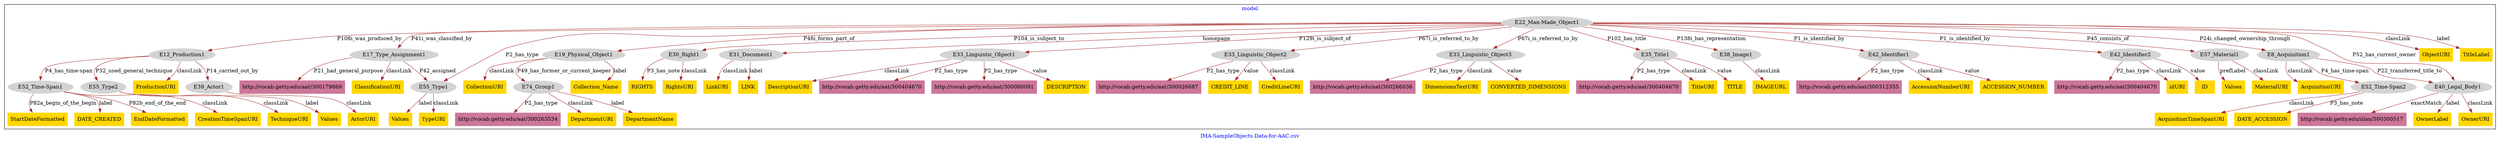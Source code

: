 digraph n0 {
fontcolor="blue"
remincross="true"
label="IMA-SampleObjects-Data-for-AAC.csv"
subgraph cluster {
label="model"
n2[style="filled",color="white",fillcolor="lightgray",label="E12_Production1"];
n3[style="filled",color="white",fillcolor="lightgray",label="E39_Actor1"];
n4[style="filled",color="white",fillcolor="lightgray",label="E52_Time-Span1"];
n5[style="filled",color="white",fillcolor="lightgray",label="E55_Type2"];
n6[style="filled",color="white",fillcolor="lightgray",label="E17_Type_Assignment1"];
n7[style="filled",color="white",fillcolor="lightgray",label="E55_Type1"];
n8[style="filled",color="white",fillcolor="lightgray",label="E19_Physical_Object1"];
n9[style="filled",color="white",fillcolor="lightgray",label="E74_Group1"];
n10[style="filled",color="white",fillcolor="lightgray",label="E22_Man-Made_Object1"];
n11[style="filled",color="white",fillcolor="lightgray",label="E30_Right1"];
n12[style="filled",color="white",fillcolor="lightgray",label="E31_Document1"];
n13[style="filled",color="white",fillcolor="lightgray",label="E33_Linguistic_Object1"];
n14[style="filled",color="white",fillcolor="lightgray",label="E33_Linguistic_Object2"];
n15[style="filled",color="white",fillcolor="lightgray",label="E33_Linguistic_Object3"];
n16[style="filled",color="white",fillcolor="lightgray",label="E35_Title1"];
n17[style="filled",color="white",fillcolor="lightgray",label="E38_Image1"];
n18[style="filled",color="white",fillcolor="lightgray",label="E42_Identifier1"];
n19[style="filled",color="white",fillcolor="lightgray",label="E42_Identifier2"];
n20[style="filled",color="white",fillcolor="lightgray",label="E57_Material1"];
n21[style="filled",color="white",fillcolor="lightgray",label="E8_Acquisition1"];
n22[style="filled",color="white",fillcolor="lightgray",label="E40_Legal_Body1"];
n23[style="filled",color="white",fillcolor="lightgray",label="E52_Time-Span2"];
n24[shape="plaintext",style="filled",fillcolor="gold",label="ObjectURI"];
n25[shape="plaintext",style="filled",fillcolor="gold",label="ClassificationURI"];
n26[shape="plaintext",style="filled",fillcolor="gold",label="DepartmentURI"];
n27[shape="plaintext",style="filled",fillcolor="gold",label="DimensionsTextURI"];
n28[shape="plaintext",style="filled",fillcolor="gold",label="StartDateFormatted"];
n29[shape="plaintext",style="filled",fillcolor="gold",label="CREDIT_LINE"];
n30[shape="plaintext",style="filled",fillcolor="gold",label="AcquisitionTimeSpanURI"];
n31[shape="plaintext",style="filled",fillcolor="gold",label="DESCRIPTION"];
n32[shape="plaintext",style="filled",fillcolor="gold",label="TitleURI"];
n33[shape="plaintext",style="filled",fillcolor="gold",label="AcquisitionURI"];
n34[shape="plaintext",style="filled",fillcolor="gold",label="TypeURI"];
n35[shape="plaintext",style="filled",fillcolor="gold",label="ProductionURI"];
n36[shape="plaintext",style="filled",fillcolor="gold",label="DATE_CREATED"];
n37[shape="plaintext",style="filled",fillcolor="gold",label="CreditLineURI"];
n38[shape="plaintext",style="filled",fillcolor="gold",label="DepartmentName"];
n39[shape="plaintext",style="filled",fillcolor="gold",label="MaterialURI"];
n40[shape="plaintext",style="filled",fillcolor="gold",label="OwnerLabel"];
n41[shape="plaintext",style="filled",fillcolor="gold",label="AccessionNumberURI"];
n42[shape="plaintext",style="filled",fillcolor="gold",label="EndDateFormatted"];
n43[shape="plaintext",style="filled",fillcolor="gold",label="TITLE"];
n44[shape="plaintext",style="filled",fillcolor="gold",label="Values"];
n45[shape="plaintext",style="filled",fillcolor="gold",label="idURI"];
n46[shape="plaintext",style="filled",fillcolor="gold",label="RightsURI"];
n47[shape="plaintext",style="filled",fillcolor="gold",label="LINK"];
n48[shape="plaintext",style="filled",fillcolor="gold",label="IMAGEURL"];
n49[shape="plaintext",style="filled",fillcolor="gold",label="DATE_ACCESSION"];
n50[shape="plaintext",style="filled",fillcolor="gold",label="LinkURI"];
n51[shape="plaintext",style="filled",fillcolor="gold",label="RIGHTS"];
n52[shape="plaintext",style="filled",fillcolor="gold",label="TechniqueURI"];
n53[shape="plaintext",style="filled",fillcolor="gold",label="ACCESSION_NUMBER"];
n54[shape="plaintext",style="filled",fillcolor="gold",label="ID"];
n55[shape="plaintext",style="filled",fillcolor="gold",label="CreationTimeSpanURI"];
n56[shape="plaintext",style="filled",fillcolor="gold",label="CONVERTED_DIMENSIONS"];
n57[shape="plaintext",style="filled",fillcolor="gold",label="ActorURI"];
n58[shape="plaintext",style="filled",fillcolor="gold",label="Values"];
n59[shape="plaintext",style="filled",fillcolor="gold",label="Collection_Name"];
n60[shape="plaintext",style="filled",fillcolor="gold",label="TitleLabel"];
n61[shape="plaintext",style="filled",fillcolor="gold",label="CollectionURI"];
n62[shape="plaintext",style="filled",fillcolor="gold",label="DescriptionURI"];
n63[shape="plaintext",style="filled",fillcolor="gold",label="OwnerURI"];
n64[shape="plaintext",style="filled",fillcolor="gold",label="Values"];
n65[shape="plaintext",style="filled",fillcolor="#CC7799",label="http://vocab.getty.edu/ulan/500300517"];
n66[shape="plaintext",style="filled",fillcolor="#CC7799",label="http://vocab.getty.edu/aat/300404670"];
n67[shape="plaintext",style="filled",fillcolor="#CC7799",label="http://vocab.getty.edu/aat/300404670"];
n68[shape="plaintext",style="filled",fillcolor="#CC7799",label="http://vocab.getty.edu/aat/300266036"];
n69[shape="plaintext",style="filled",fillcolor="#CC7799",label="http://vocab.getty.edu/aat/300404670"];
n70[shape="plaintext",style="filled",fillcolor="#CC7799",label="http://vocab.getty.edu/aat/300312355"];
n71[shape="plaintext",style="filled",fillcolor="#CC7799",label="http://vocab.getty.edu/aat/300179869"];
n72[shape="plaintext",style="filled",fillcolor="#CC7799",label="http://vocab.getty.edu/aat/300026687"];
n73[shape="plaintext",style="filled",fillcolor="#CC7799",label="http://vocab.getty.edu/aat/300080091"];
n74[shape="plaintext",style="filled",fillcolor="#CC7799",label="http://vocab.getty.edu/aat/300263534"];
}
n2 -> n3[color="brown",fontcolor="black",label="P14_carried_out_by"]
n2 -> n4[color="brown",fontcolor="black",label="P4_has_time-span"]
n2 -> n5[color="brown",fontcolor="black",label="P32_used_general_technique"]
n6 -> n7[color="brown",fontcolor="black",label="P42_assigned"]
n8 -> n9[color="brown",fontcolor="black",label="P49_has_former_or_current_keeper"]
n10 -> n2[color="brown",fontcolor="black",label="P108i_was_produced_by"]
n10 -> n6[color="brown",fontcolor="black",label="P41i_was_classified_by"]
n10 -> n8[color="brown",fontcolor="black",label="P46i_forms_part_of"]
n10 -> n11[color="brown",fontcolor="black",label="P104_is_subject_to"]
n10 -> n12[color="brown",fontcolor="black",label="homepage"]
n10 -> n13[color="brown",fontcolor="black",label="P129i_is_subject_of"]
n10 -> n14[color="brown",fontcolor="black",label="P67i_is_referred_to_by"]
n10 -> n15[color="brown",fontcolor="black",label="P67i_is_referred_to_by"]
n10 -> n16[color="brown",fontcolor="black",label="P102_has_title"]
n10 -> n17[color="brown",fontcolor="black",label="P138i_has_representation"]
n10 -> n18[color="brown",fontcolor="black",label="P1_is_identified_by"]
n10 -> n19[color="brown",fontcolor="black",label="P1_is_identified_by"]
n10 -> n20[color="brown",fontcolor="black",label="P45_consists_of"]
n10 -> n21[color="brown",fontcolor="black",label="P24i_changed_ownership_through"]
n21 -> n22[color="brown",fontcolor="black",label="P22_transferred_title_to"]
n21 -> n23[color="brown",fontcolor="black",label="P4_has_time-span"]
n10 -> n24[color="brown",fontcolor="black",label="classLink"]
n6 -> n25[color="brown",fontcolor="black",label="classLink"]
n9 -> n26[color="brown",fontcolor="black",label="classLink"]
n15 -> n27[color="brown",fontcolor="black",label="classLink"]
n4 -> n28[color="brown",fontcolor="black",label="P82a_begin_of_the_begin"]
n14 -> n29[color="brown",fontcolor="black",label="value"]
n23 -> n30[color="brown",fontcolor="black",label="classLink"]
n13 -> n31[color="brown",fontcolor="black",label="value"]
n16 -> n32[color="brown",fontcolor="black",label="classLink"]
n21 -> n33[color="brown",fontcolor="black",label="classLink"]
n7 -> n34[color="brown",fontcolor="black",label="classLink"]
n2 -> n35[color="brown",fontcolor="black",label="classLink"]
n4 -> n36[color="brown",fontcolor="black",label="label"]
n14 -> n37[color="brown",fontcolor="black",label="classLink"]
n9 -> n38[color="brown",fontcolor="black",label="label"]
n20 -> n39[color="brown",fontcolor="black",label="classLink"]
n22 -> n40[color="brown",fontcolor="black",label="label"]
n18 -> n41[color="brown",fontcolor="black",label="classLink"]
n4 -> n42[color="brown",fontcolor="black",label="P82b_end_of_the_end"]
n16 -> n43[color="brown",fontcolor="black",label="value"]
n20 -> n44[color="brown",fontcolor="black",label="prefLabel"]
n19 -> n45[color="brown",fontcolor="black",label="classLink"]
n11 -> n46[color="brown",fontcolor="black",label="classLink"]
n12 -> n47[color="brown",fontcolor="black",label="label"]
n17 -> n48[color="brown",fontcolor="black",label="classLink"]
n23 -> n49[color="brown",fontcolor="black",label="P3_has_note"]
n12 -> n50[color="brown",fontcolor="black",label="classLink"]
n11 -> n51[color="brown",fontcolor="black",label="P3_has_note"]
n5 -> n52[color="brown",fontcolor="black",label="classLink"]
n18 -> n53[color="brown",fontcolor="black",label="value"]
n19 -> n54[color="brown",fontcolor="black",label="value"]
n4 -> n55[color="brown",fontcolor="black",label="classLink"]
n15 -> n56[color="brown",fontcolor="black",label="value"]
n3 -> n57[color="brown",fontcolor="black",label="classLink"]
n7 -> n58[color="brown",fontcolor="black",label="label"]
n8 -> n59[color="brown",fontcolor="black",label="label"]
n10 -> n60[color="brown",fontcolor="black",label="label"]
n8 -> n61[color="brown",fontcolor="black",label="classLink"]
n13 -> n62[color="brown",fontcolor="black",label="classLink"]
n22 -> n63[color="brown",fontcolor="black",label="classLink"]
n5 -> n64[color="brown",fontcolor="black",label="label"]
n10 -> n7[color="brown",fontcolor="black",label="P2_has_type"]
n22 -> n65[color="brown",fontcolor="black",label="exactMatch"]
n16 -> n66[color="brown",fontcolor="black",label="P2_has_type"]
n19 -> n67[color="brown",fontcolor="black",label="P2_has_type"]
n15 -> n68[color="brown",fontcolor="black",label="P2_has_type"]
n13 -> n69[color="brown",fontcolor="black",label="P2_has_type"]
n18 -> n70[color="brown",fontcolor="black",label="P2_has_type"]
n10 -> n22[color="brown",fontcolor="black",label="P52_has_current_owner"]
n6 -> n71[color="brown",fontcolor="black",label="P21_had_general_purpose"]
n14 -> n72[color="brown",fontcolor="black",label="P2_has_type"]
n13 -> n73[color="brown",fontcolor="black",label="P2_has_type"]
n9 -> n74[color="brown",fontcolor="black",label="P2_has_type"]
}
